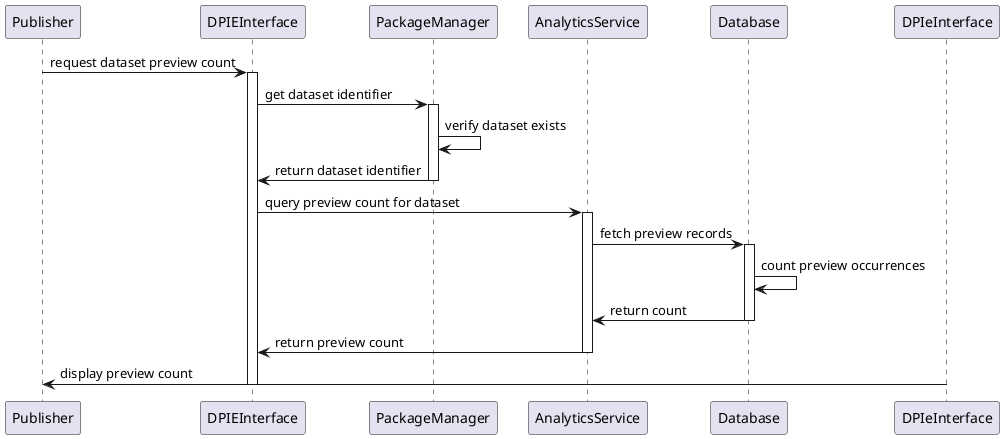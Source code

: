 @startuml
participant Publisher
participant DPIEInterface
participant PackageManager
participant AnalyticsService
participant Database

Publisher -> DPIEInterface : request dataset preview count
activate DPIEInterface

DPIEInterface -> PackageManager : get dataset identifier
activate PackageManager
PackageManager -> PackageManager : verify dataset exists
PackageManager -> DPIEInterface : return dataset identifier
deactivate PackageManager

DPIEInterface -> AnalyticsService : query preview count for dataset
activate AnalyticsService
AnalyticsService -> Database : fetch preview records
activate Database
Database -> Database : count preview occurrences
Database -> AnalyticsService : return count
deactivate Database
AnalyticsService -> DPIEInterface : return preview count
deactivate AnalyticsService

DPIeInterface -> Publisher : display preview count
deactivate DPIEInterface

@enduml